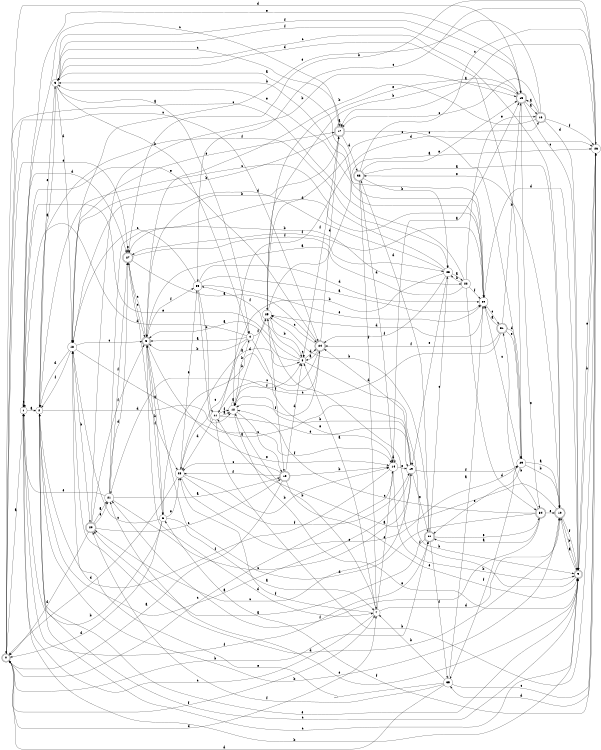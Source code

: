 digraph n30_5 {
__start0 [label="" shape="none"];

rankdir=LR;
size="8,5";

s0 [style="rounded,filled", color="black", fillcolor="white" shape="doublecircle", label="0"];
s1 [style="filled", color="black", fillcolor="white" shape="circle", label="1"];
s2 [style="filled", color="black", fillcolor="white" shape="circle", label="2"];
s3 [style="filled", color="black", fillcolor="white" shape="circle", label="3"];
s4 [style="filled", color="black", fillcolor="white" shape="circle", label="4"];
s5 [style="rounded,filled", color="black", fillcolor="white" shape="doublecircle", label="5"];
s6 [style="filled", color="black", fillcolor="white" shape="circle", label="6"];
s7 [style="filled", color="black", fillcolor="white" shape="circle", label="7"];
s8 [style="filled", color="black", fillcolor="white" shape="circle", label="8"];
s9 [style="rounded,filled", color="black", fillcolor="white" shape="doublecircle", label="9"];
s10 [style="rounded,filled", color="black", fillcolor="white" shape="doublecircle", label="10"];
s11 [style="filled", color="black", fillcolor="white" shape="circle", label="11"];
s12 [style="filled", color="black", fillcolor="white" shape="circle", label="12"];
s13 [style="rounded,filled", color="black", fillcolor="white" shape="doublecircle", label="13"];
s14 [style="filled", color="black", fillcolor="white" shape="circle", label="14"];
s15 [style="rounded,filled", color="black", fillcolor="white" shape="doublecircle", label="15"];
s16 [style="rounded,filled", color="black", fillcolor="white" shape="doublecircle", label="16"];
s17 [style="rounded,filled", color="black", fillcolor="white" shape="doublecircle", label="17"];
s18 [style="filled", color="black", fillcolor="white" shape="circle", label="18"];
s19 [style="filled", color="black", fillcolor="white" shape="circle", label="19"];
s20 [style="rounded,filled", color="black", fillcolor="white" shape="doublecircle", label="20"];
s21 [style="filled", color="black", fillcolor="white" shape="circle", label="21"];
s22 [style="filled", color="black", fillcolor="white" shape="circle", label="22"];
s23 [style="filled", color="black", fillcolor="white" shape="circle", label="23"];
s24 [style="rounded,filled", color="black", fillcolor="white" shape="doublecircle", label="24"];
s25 [style="filled", color="black", fillcolor="white" shape="circle", label="25"];
s26 [style="filled", color="black", fillcolor="white" shape="circle", label="26"];
s27 [style="rounded,filled", color="black", fillcolor="white" shape="doublecircle", label="27"];
s28 [style="filled", color="black", fillcolor="white" shape="circle", label="28"];
s29 [style="filled", color="black", fillcolor="white" shape="circle", label="29"];
s30 [style="filled", color="black", fillcolor="white" shape="circle", label="30"];
s31 [style="rounded,filled", color="black", fillcolor="white" shape="doublecircle", label="31"];
s32 [style="rounded,filled", color="black", fillcolor="white" shape="doublecircle", label="32"];
s33 [style="rounded,filled", color="black", fillcolor="white" shape="doublecircle", label="33"];
s34 [style="rounded,filled", color="black", fillcolor="white" shape="doublecircle", label="34"];
s35 [style="filled", color="black", fillcolor="white" shape="circle", label="35"];
s36 [style="filled", color="black", fillcolor="white" shape="circle", label="36"];
s0 -> s1 [label="a"];
s0 -> s32 [label="b"];
s0 -> s24 [label="c"];
s0 -> s7 [label="d"];
s0 -> s27 [label="e"];
s0 -> s7 [label="f"];
s1 -> s2 [label="a"];
s1 -> s9 [label="b"];
s1 -> s1 [label="c"];
s1 -> s27 [label="d"];
s1 -> s15 [label="e"];
s1 -> s32 [label="f"];
s2 -> s3 [label="a"];
s2 -> s10 [label="b"];
s2 -> s9 [label="c"];
s2 -> s12 [label="d"];
s2 -> s9 [label="e"];
s2 -> s23 [label="f"];
s3 -> s4 [label="a"];
s3 -> s4 [label="b"];
s3 -> s17 [label="c"];
s3 -> s18 [label="d"];
s3 -> s2 [label="e"];
s3 -> s15 [label="f"];
s4 -> s5 [label="a"];
s4 -> s5 [label="b"];
s4 -> s28 [label="c"];
s4 -> s1 [label="d"];
s4 -> s14 [label="e"];
s4 -> s25 [label="f"];
s5 -> s6 [label="a"];
s5 -> s17 [label="b"];
s5 -> s27 [label="c"];
s5 -> s7 [label="d"];
s5 -> s14 [label="e"];
s5 -> s36 [label="f"];
s6 -> s7 [label="a"];
s6 -> s1 [label="b"];
s6 -> s18 [label="c"];
s6 -> s0 [label="d"];
s6 -> s28 [label="e"];
s6 -> s5 [label="f"];
s7 -> s8 [label="a"];
s7 -> s12 [label="b"];
s7 -> s1 [label="c"];
s7 -> s10 [label="d"];
s7 -> s14 [label="e"];
s7 -> s28 [label="f"];
s8 -> s5 [label="a"];
s8 -> s9 [label="b"];
s8 -> s8 [label="c"];
s8 -> s24 [label="d"];
s8 -> s1 [label="e"];
s8 -> s36 [label="f"];
s9 -> s10 [label="a"];
s9 -> s26 [label="b"];
s9 -> s2 [label="c"];
s9 -> s30 [label="d"];
s9 -> s21 [label="e"];
s9 -> s25 [label="f"];
s10 -> s11 [label="a"];
s10 -> s9 [label="b"];
s10 -> s3 [label="c"];
s10 -> s18 [label="d"];
s10 -> s33 [label="e"];
s10 -> s9 [label="f"];
s11 -> s12 [label="a"];
s11 -> s26 [label="b"];
s11 -> s24 [label="c"];
s11 -> s28 [label="d"];
s11 -> s19 [label="e"];
s11 -> s12 [label="f"];
s12 -> s12 [label="a"];
s12 -> s4 [label="b"];
s12 -> s13 [label="c"];
s12 -> s26 [label="d"];
s12 -> s9 [label="e"];
s12 -> s8 [label="f"];
s13 -> s0 [label="a"];
s13 -> s14 [label="b"];
s13 -> s28 [label="c"];
s13 -> s8 [label="d"];
s13 -> s9 [label="e"];
s13 -> s28 [label="f"];
s14 -> s15 [label="a"];
s14 -> s9 [label="b"];
s14 -> s0 [label="c"];
s14 -> s14 [label="d"];
s14 -> s19 [label="e"];
s14 -> s2 [label="f"];
s15 -> s16 [label="a"];
s15 -> s25 [label="b"];
s15 -> s9 [label="c"];
s15 -> s0 [label="d"];
s15 -> s34 [label="e"];
s15 -> s3 [label="f"];
s16 -> s15 [label="a"];
s16 -> s5 [label="b"];
s16 -> s17 [label="c"];
s16 -> s9 [label="d"];
s16 -> s18 [label="e"];
s16 -> s26 [label="f"];
s17 -> s17 [label="a"];
s17 -> s18 [label="b"];
s17 -> s1 [label="c"];
s17 -> s33 [label="d"];
s17 -> s29 [label="e"];
s17 -> s8 [label="f"];
s18 -> s19 [label="a"];
s18 -> s20 [label="b"];
s18 -> s5 [label="c"];
s18 -> s2 [label="d"];
s18 -> s17 [label="e"];
s18 -> s2 [label="f"];
s19 -> s2 [label="a"];
s19 -> s12 [label="b"];
s19 -> s20 [label="c"];
s19 -> s24 [label="d"];
s19 -> s32 [label="e"];
s19 -> s29 [label="f"];
s20 -> s21 [label="a"];
s20 -> s15 [label="b"];
s20 -> s13 [label="c"];
s20 -> s0 [label="d"];
s20 -> s21 [label="e"];
s20 -> s5 [label="f"];
s21 -> s13 [label="a"];
s21 -> s22 [label="b"];
s21 -> s19 [label="c"];
s21 -> s27 [label="d"];
s21 -> s1 [label="e"];
s21 -> s27 [label="f"];
s22 -> s5 [label="a"];
s22 -> s23 [label="b"];
s22 -> s0 [label="c"];
s22 -> s34 [label="d"];
s22 -> s16 [label="e"];
s22 -> s30 [label="f"];
s23 -> s22 [label="a"];
s23 -> s11 [label="b"];
s23 -> s2 [label="c"];
s23 -> s18 [label="d"];
s23 -> s19 [label="e"];
s23 -> s24 [label="f"];
s24 -> s8 [label="a"];
s24 -> s6 [label="b"];
s24 -> s25 [label="c"];
s24 -> s17 [label="d"];
s24 -> s1 [label="e"];
s24 -> s12 [label="f"];
s25 -> s26 [label="a"];
s25 -> s8 [label="b"];
s25 -> s16 [label="c"];
s25 -> s12 [label="d"];
s25 -> s15 [label="e"];
s25 -> s13 [label="f"];
s26 -> s17 [label="a"];
s26 -> s27 [label="b"];
s26 -> s36 [label="c"];
s26 -> s35 [label="d"];
s26 -> s9 [label="e"];
s26 -> s6 [label="f"];
s27 -> s24 [label="a"];
s27 -> s28 [label="b"];
s27 -> s5 [label="c"];
s27 -> s30 [label="d"];
s27 -> s27 [label="e"];
s27 -> s23 [label="f"];
s28 -> s8 [label="a"];
s28 -> s14 [label="b"];
s28 -> s29 [label="c"];
s28 -> s0 [label="d"];
s28 -> s36 [label="e"];
s28 -> s19 [label="f"];
s29 -> s10 [label="a"];
s29 -> s10 [label="b"];
s29 -> s30 [label="c"];
s29 -> s3 [label="d"];
s29 -> s32 [label="e"];
s29 -> s35 [label="f"];
s30 -> s3 [label="a"];
s30 -> s3 [label="b"];
s30 -> s31 [label="c"];
s30 -> s25 [label="d"];
s30 -> s3 [label="e"];
s30 -> s27 [label="f"];
s31 -> s30 [label="a"];
s31 -> s15 [label="b"];
s31 -> s21 [label="c"];
s31 -> s29 [label="d"];
s31 -> s29 [label="e"];
s31 -> s24 [label="f"];
s32 -> s20 [label="a"];
s32 -> s25 [label="b"];
s32 -> s23 [label="c"];
s32 -> s33 [label="d"];
s32 -> s34 [label="e"];
s32 -> s35 [label="f"];
s33 -> s10 [label="a"];
s33 -> s23 [label="b"];
s33 -> s26 [label="c"];
s33 -> s14 [label="d"];
s33 -> s15 [label="e"];
s33 -> s7 [label="f"];
s34 -> s32 [label="a"];
s34 -> s31 [label="b"];
s34 -> s12 [label="c"];
s34 -> s5 [label="d"];
s34 -> s10 [label="e"];
s34 -> s21 [label="f"];
s35 -> s30 [label="a"];
s35 -> s7 [label="b"];
s35 -> s26 [label="c"];
s35 -> s0 [label="d"];
s35 -> s18 [label="e"];
s35 -> s20 [label="f"];
s36 -> s30 [label="a"];
s36 -> s11 [label="b"];
s36 -> s18 [label="c"];
s36 -> s30 [label="d"];
s36 -> s30 [label="e"];
s36 -> s14 [label="f"];

}